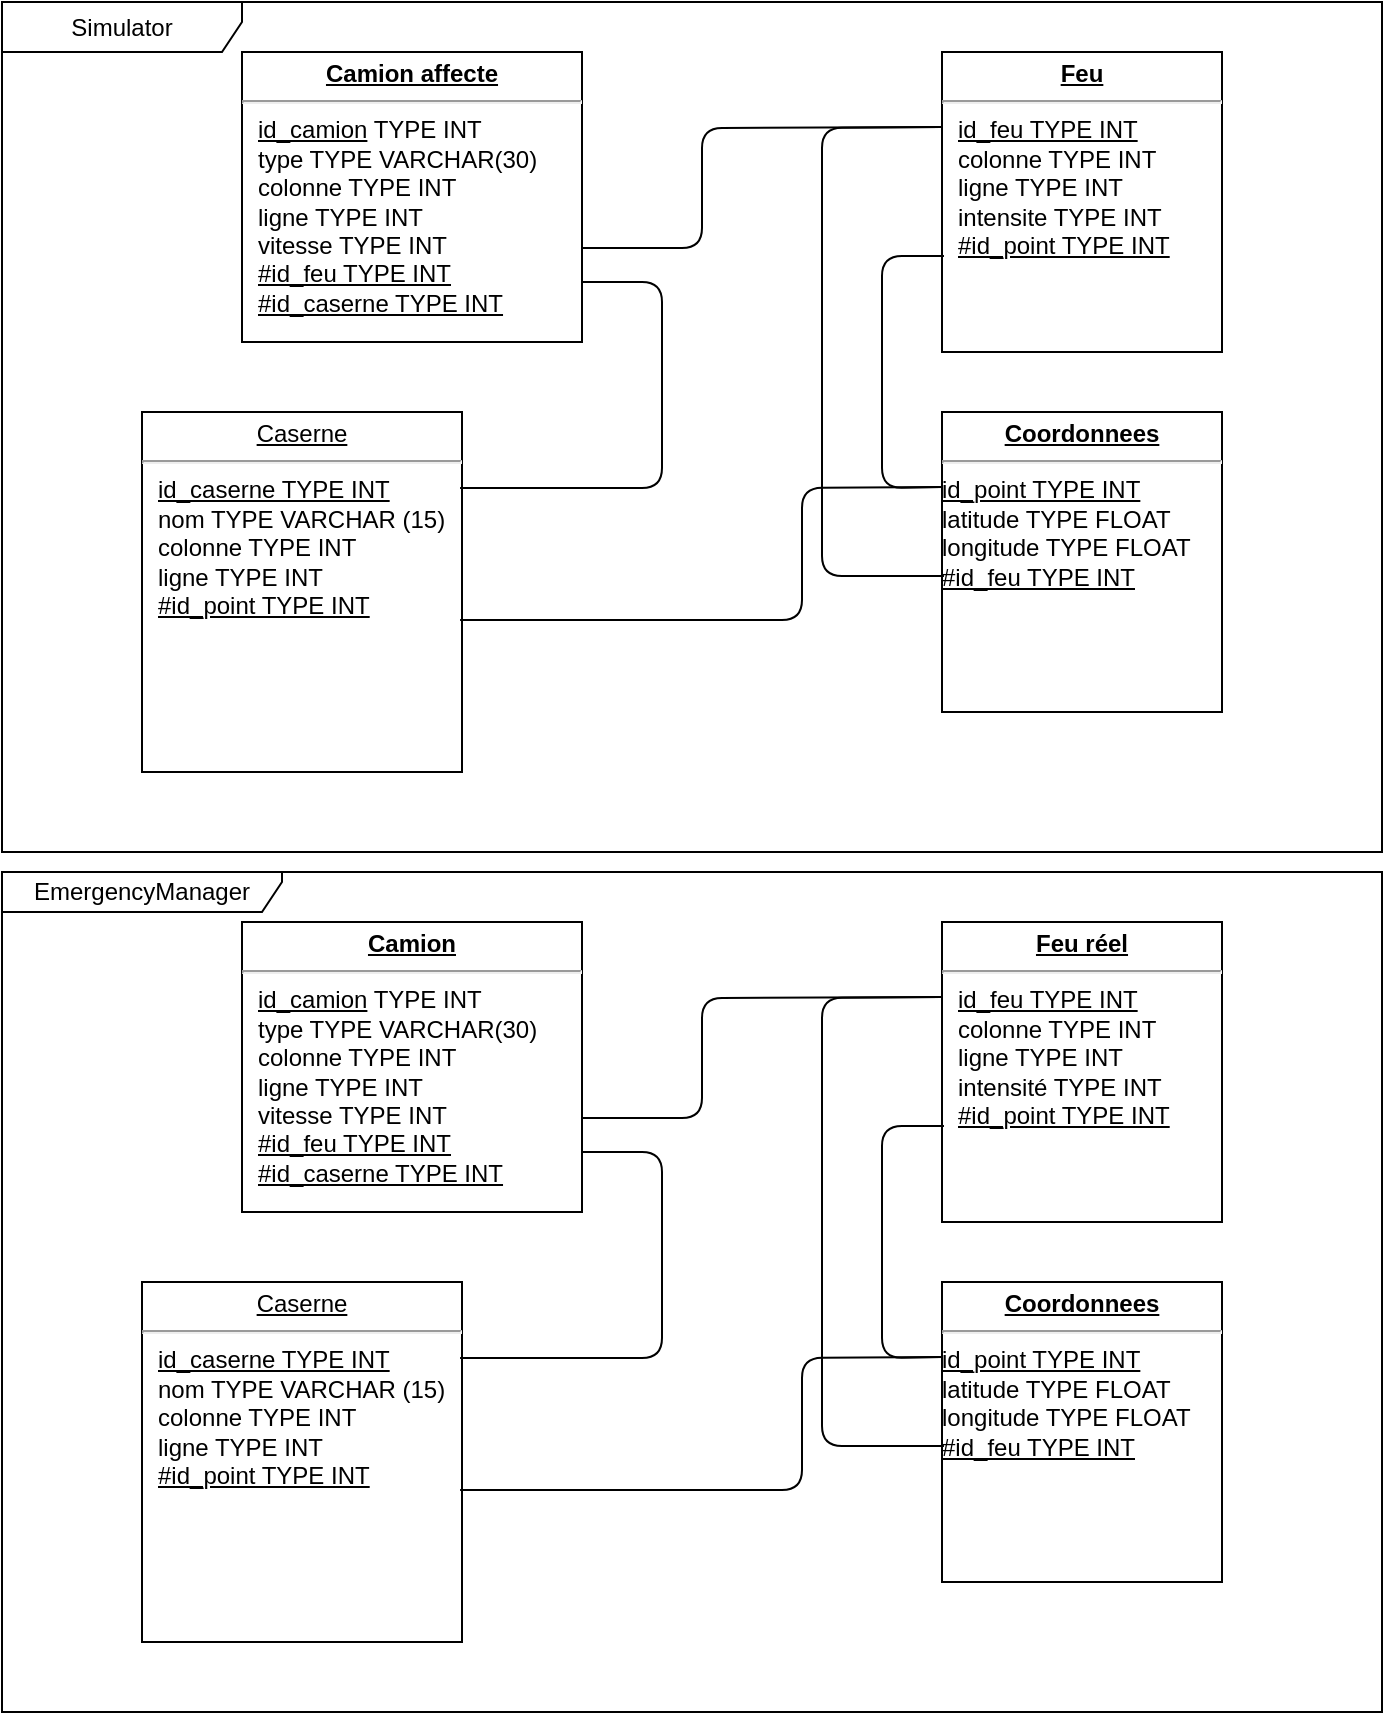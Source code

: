 <mxfile version="12.3.6" type="device" pages="1"><diagram name="Page-1" id="a7904f86-f2b4-8e86-fa97-74104820619b"><mxGraphModel dx="868" dy="457" grid="1" gridSize="10" guides="1" tooltips="1" connect="1" arrows="1" fold="1" page="1" pageScale="1" pageWidth="1100" pageHeight="850" background="#ffffff" math="0" shadow="0"><root><mxCell id="0"/><mxCell id="1" parent="0"/><mxCell id="psJKhmAI5H6ZOcK-ligz-28" value="EmergencyManager" style="shape=umlFrame;whiteSpace=wrap;html=1;width=140;height=20;" vertex="1" parent="1"><mxGeometry x="120" y="440" width="690" height="420" as="geometry"/></mxCell><mxCell id="psJKhmAI5H6ZOcK-ligz-29" value="Simulator" style="shape=umlFrame;whiteSpace=wrap;html=1;width=120;height=25;" vertex="1" parent="1"><mxGeometry x="120" y="5" width="690" height="425" as="geometry"/></mxCell><mxCell id="24794b860abc3c2d-20" value="&lt;p style=&quot;margin: 0px ; margin-top: 4px ; text-align: center ; text-decoration: underline&quot;&gt;&lt;b&gt;Camion affecte&lt;br&gt;&lt;/b&gt;&lt;/p&gt;&lt;hr&gt;&lt;p style=&quot;margin: 0px ; margin-left: 8px&quot;&gt;&lt;u&gt;id_camion&lt;/u&gt; TYPE INT&lt;br&gt;&lt;/p&gt;&lt;p style=&quot;margin: 0px ; margin-left: 8px&quot;&gt;type TYPE VARCHAR(30)&lt;/p&gt;&lt;p style=&quot;margin: 0px ; margin-left: 8px&quot;&gt;colonne TYPE INT&lt;/p&gt;&lt;p style=&quot;margin: 0px ; margin-left: 8px&quot;&gt;ligne TYPE INT&lt;/p&gt;&lt;p style=&quot;margin: 0px ; margin-left: 8px&quot;&gt;vitesse TYPE INT&lt;br&gt;&lt;/p&gt;&lt;p style=&quot;margin: 0px ; margin-left: 8px&quot;&gt;&lt;u&gt;#id_feu TYPE INT&lt;/u&gt;&lt;/p&gt;&lt;p style=&quot;margin: 0px ; margin-left: 8px&quot;&gt;&lt;u&gt;#id_caserne TYPE INT&lt;/u&gt;&lt;br&gt;&lt;/p&gt;&lt;p style=&quot;margin: 0px ; margin-left: 8px&quot;&gt;&lt;br&gt;&lt;/p&gt;" style="verticalAlign=top;align=left;overflow=fill;fontSize=12;fontFamily=Helvetica;html=1;rounded=0;shadow=0;comic=0;labelBackgroundColor=none;strokeWidth=1" parent="1" vertex="1"><mxGeometry x="240" y="30" width="170" height="145" as="geometry"/></mxCell><mxCell id="24794b860abc3c2d-21" value="&lt;p style=&quot;margin: 0px ; margin-top: 4px ; text-align: center ; text-decoration: underline&quot;&gt;Caserne &lt;br&gt;&lt;/p&gt;&lt;hr&gt;&lt;p style=&quot;margin: 0px ; margin-left: 8px&quot;&gt;&lt;u&gt;id_caserne TYPE INT&lt;/u&gt;&lt;/p&gt;&lt;p style=&quot;margin: 0px ; margin-left: 8px&quot;&gt;nom TYPE VARCHAR (15)&lt;/p&gt;&lt;p style=&quot;margin: 0px ; margin-left: 8px&quot;&gt;colonne TYPE INT&lt;/p&gt;&lt;p style=&quot;margin: 0px ; margin-left: 8px&quot;&gt;ligne TYPE INT&lt;/p&gt;&lt;p style=&quot;margin: 0px ; margin-left: 8px&quot;&gt;&lt;u&gt;#id_point TYPE INT&lt;/u&gt;&lt;br&gt;&lt;u&gt;&lt;/u&gt;&lt;/p&gt;&lt;p style=&quot;margin: 0px ; margin-left: 8px&quot;&gt;&lt;u&gt;&lt;/u&gt;&lt;br&gt;&lt;/p&gt;" style="verticalAlign=top;align=left;overflow=fill;fontSize=12;fontFamily=Helvetica;html=1;rounded=0;shadow=0;comic=0;labelBackgroundColor=none;strokeWidth=1" parent="1" vertex="1"><mxGeometry x="190" y="210" width="160" height="180" as="geometry"/></mxCell><mxCell id="24794b860abc3c2d-22" value="&lt;p style=&quot;margin: 0px ; margin-top: 4px ; text-align: center ; text-decoration: underline&quot;&gt;&lt;b&gt;Feu&lt;/b&gt;&lt;br&gt;&lt;/p&gt;&lt;hr&gt;&lt;p style=&quot;margin: 0px ; margin-left: 8px&quot;&gt;&lt;u&gt;id_feu TYPE INT&lt;/u&gt;&lt;br&gt;&lt;/p&gt;&lt;p style=&quot;margin: 0px ; margin-left: 8px&quot;&gt;colonne TYPE INT&lt;/p&gt;&lt;p style=&quot;margin: 0px ; margin-left: 8px&quot;&gt;ligne TYPE INT&lt;/p&gt;&lt;p style=&quot;margin: 0px ; margin-left: 8px&quot;&gt;intensite TYPE INT&lt;/p&gt;&lt;p style=&quot;margin: 0px ; margin-left: 8px&quot;&gt;&lt;u&gt;#id_point TYPE INT&lt;/u&gt;&lt;br&gt;&lt;/p&gt;" style="verticalAlign=top;align=left;overflow=fill;fontSize=12;fontFamily=Helvetica;html=1;rounded=0;shadow=0;comic=0;labelBackgroundColor=none;strokeWidth=1" parent="1" vertex="1"><mxGeometry x="590" y="30" width="140" height="150" as="geometry"/></mxCell><mxCell id="24794b860abc3c2d-25" value="&lt;p style=&quot;margin: 0px ; margin-top: 4px ; text-align: center ; text-decoration: underline&quot;&gt;&lt;b&gt;Coordonnees&lt;/b&gt;&lt;br&gt;&lt;/p&gt;&lt;hr&gt;&lt;div&gt;&lt;u&gt;id_point TYPE INT&lt;/u&gt;&lt;/div&gt;&lt;div&gt;latitude TYPE FLOAT&lt;/div&gt;&lt;div&gt;longitude TYPE FLOAT&lt;/div&gt;&lt;div&gt;&lt;u&gt;#id_feu TYPE INT&lt;br&gt;&lt;/u&gt;&lt;/div&gt;&lt;div&gt;&lt;br&gt;&lt;/div&gt;" style="verticalAlign=top;align=left;overflow=fill;fontSize=12;fontFamily=Helvetica;html=1;rounded=0;shadow=0;comic=0;labelBackgroundColor=none;strokeWidth=1" parent="1" vertex="1"><mxGeometry x="590" y="210" width="140" height="150" as="geometry"/></mxCell><mxCell id="psJKhmAI5H6ZOcK-ligz-4" value="" style="endArrow=none;html=1;entryX=0.994;entryY=0.211;entryDx=0;entryDy=0;entryPerimeter=0;" edge="1" parent="1" target="24794b860abc3c2d-21"><mxGeometry width="50" height="50" relative="1" as="geometry"><mxPoint x="410" y="145" as="sourcePoint"/><mxPoint x="240" y="415" as="targetPoint"/><Array as="points"><mxPoint x="450" y="145"/><mxPoint x="450" y="248"/></Array></mxGeometry></mxCell><mxCell id="psJKhmAI5H6ZOcK-ligz-5" value="" style="endArrow=none;html=1;entryX=0;entryY=0.25;entryDx=0;entryDy=0;exitX=0.007;exitY=0.547;exitDx=0;exitDy=0;exitPerimeter=0;" edge="1" parent="1" source="24794b860abc3c2d-25" target="24794b860abc3c2d-22"><mxGeometry width="50" height="50" relative="1" as="geometry"><mxPoint x="530" y="335" as="sourcePoint"/><mxPoint x="580" y="285" as="targetPoint"/><Array as="points"><mxPoint x="530" y="292"/><mxPoint x="530" y="68"/></Array></mxGeometry></mxCell><mxCell id="psJKhmAI5H6ZOcK-ligz-6" value="" style="endArrow=none;html=1;exitX=1;exitY=0.676;exitDx=0;exitDy=0;exitPerimeter=0;entryX=0;entryY=0.25;entryDx=0;entryDy=0;" edge="1" parent="1" source="24794b860abc3c2d-20" target="24794b860abc3c2d-22"><mxGeometry width="50" height="50" relative="1" as="geometry"><mxPoint x="470" y="105" as="sourcePoint"/><mxPoint x="550" y="65" as="targetPoint"/><Array as="points"><mxPoint x="470" y="128"/><mxPoint x="470" y="68"/></Array></mxGeometry></mxCell><mxCell id="psJKhmAI5H6ZOcK-ligz-15" value="" style="endArrow=none;html=1;exitX=0.994;exitY=0.578;exitDx=0;exitDy=0;exitPerimeter=0;entryX=0;entryY=0.25;entryDx=0;entryDy=0;" edge="1" parent="1" source="24794b860abc3c2d-21" target="24794b860abc3c2d-25"><mxGeometry width="50" height="50" relative="1" as="geometry"><mxPoint x="430" y="375" as="sourcePoint"/><mxPoint x="480" y="325" as="targetPoint"/><Array as="points"><mxPoint x="520" y="314"/><mxPoint x="520" y="248"/></Array></mxGeometry></mxCell><mxCell id="psJKhmAI5H6ZOcK-ligz-16" value="" style="endArrow=none;html=1;entryX=0;entryY=0.25;entryDx=0;entryDy=0;exitX=0.007;exitY=0.68;exitDx=0;exitDy=0;exitPerimeter=0;" edge="1" parent="1" source="24794b860abc3c2d-22" target="24794b860abc3c2d-25"><mxGeometry width="50" height="50" relative="1" as="geometry"><mxPoint x="450" y="315" as="sourcePoint"/><mxPoint x="500" y="265" as="targetPoint"/><Array as="points"><mxPoint x="560" y="132"/><mxPoint x="560" y="248"/></Array></mxGeometry></mxCell><mxCell id="psJKhmAI5H6ZOcK-ligz-17" value="&lt;p style=&quot;margin: 0px ; margin-top: 4px ; text-align: center ; text-decoration: underline&quot;&gt;&lt;b&gt;Camion&lt;/b&gt;&lt;/p&gt;&lt;hr&gt;&lt;p style=&quot;margin: 0px ; margin-left: 8px&quot;&gt;&lt;u&gt;id_camion&lt;/u&gt; TYPE INT&lt;br&gt;&lt;/p&gt;&lt;p style=&quot;margin: 0px ; margin-left: 8px&quot;&gt;type TYPE VARCHAR(30)&lt;/p&gt;&lt;p style=&quot;margin: 0px ; margin-left: 8px&quot;&gt;colonne TYPE INT&lt;/p&gt;&lt;p style=&quot;margin: 0px ; margin-left: 8px&quot;&gt;ligne TYPE INT&lt;/p&gt;&lt;p style=&quot;margin: 0px ; margin-left: 8px&quot;&gt;vitesse TYPE INT&lt;br&gt;&lt;/p&gt;&lt;p style=&quot;margin: 0px ; margin-left: 8px&quot;&gt;&lt;u&gt;#id_feu TYPE INT&lt;/u&gt;&lt;/p&gt;&lt;p style=&quot;margin: 0px ; margin-left: 8px&quot;&gt;&lt;u&gt;#id_caserne TYPE INT&lt;/u&gt;&lt;br&gt;&lt;/p&gt;&lt;p style=&quot;margin: 0px ; margin-left: 8px&quot;&gt;&lt;br&gt;&lt;/p&gt;" style="verticalAlign=top;align=left;overflow=fill;fontSize=12;fontFamily=Helvetica;html=1;rounded=0;shadow=0;comic=0;labelBackgroundColor=none;strokeWidth=1" vertex="1" parent="1"><mxGeometry x="240" y="465" width="170" height="145" as="geometry"/></mxCell><mxCell id="psJKhmAI5H6ZOcK-ligz-18" value="&lt;p style=&quot;margin: 0px ; margin-top: 4px ; text-align: center ; text-decoration: underline&quot;&gt;Caserne&lt;br&gt;&lt;/p&gt;&lt;hr&gt;&lt;p style=&quot;margin: 0px ; margin-left: 8px&quot;&gt;&lt;u&gt;id_caserne TYPE INT&lt;/u&gt;&lt;/p&gt;&lt;p style=&quot;margin: 0px ; margin-left: 8px&quot;&gt;nom TYPE VARCHAR (15)&lt;/p&gt;&lt;p style=&quot;margin: 0px ; margin-left: 8px&quot;&gt;colonne TYPE INT&lt;/p&gt;&lt;p style=&quot;margin: 0px ; margin-left: 8px&quot;&gt;ligne TYPE INT&lt;/p&gt;&lt;p style=&quot;margin: 0px ; margin-left: 8px&quot;&gt;&lt;u&gt;#id_point TYPE INT&lt;/u&gt;&lt;br&gt;&lt;u&gt;&lt;/u&gt;&lt;/p&gt;&lt;p style=&quot;margin: 0px ; margin-left: 8px&quot;&gt;&lt;u&gt;&lt;/u&gt;&lt;br&gt;&lt;/p&gt;" style="verticalAlign=top;align=left;overflow=fill;fontSize=12;fontFamily=Helvetica;html=1;rounded=0;shadow=0;comic=0;labelBackgroundColor=none;strokeWidth=1" vertex="1" parent="1"><mxGeometry x="190" y="645" width="160" height="180" as="geometry"/></mxCell><mxCell id="psJKhmAI5H6ZOcK-ligz-19" value="&lt;p style=&quot;margin: 0px ; margin-top: 4px ; text-align: center ; text-decoration: underline&quot;&gt;&lt;b&gt;Feu réel&lt;/b&gt;&lt;br&gt;&lt;/p&gt;&lt;hr&gt;&lt;p style=&quot;margin: 0px ; margin-left: 8px&quot;&gt;&lt;u&gt;id_feu TYPE INT&lt;/u&gt;&lt;br&gt;&lt;/p&gt;&lt;p style=&quot;margin: 0px ; margin-left: 8px&quot;&gt;colonne TYPE INT&lt;/p&gt;&lt;p style=&quot;margin: 0px ; margin-left: 8px&quot;&gt;ligne TYPE INT&lt;/p&gt;&lt;p style=&quot;margin: 0px ; margin-left: 8px&quot;&gt;intensité TYPE INT&lt;/p&gt;&lt;p style=&quot;margin: 0px ; margin-left: 8px&quot;&gt;&lt;u&gt;#id_point TYPE INT&lt;/u&gt;&lt;br&gt;&lt;/p&gt;" style="verticalAlign=top;align=left;overflow=fill;fontSize=12;fontFamily=Helvetica;html=1;rounded=0;shadow=0;comic=0;labelBackgroundColor=none;strokeWidth=1" vertex="1" parent="1"><mxGeometry x="590" y="465" width="140" height="150" as="geometry"/></mxCell><mxCell id="psJKhmAI5H6ZOcK-ligz-20" value="&lt;p style=&quot;margin: 0px ; margin-top: 4px ; text-align: center ; text-decoration: underline&quot;&gt;&lt;b&gt;Coordonnees&lt;/b&gt;&lt;br&gt;&lt;/p&gt;&lt;hr&gt;&lt;div&gt;&lt;u&gt;id_point TYPE INT&lt;/u&gt;&lt;/div&gt;&lt;div&gt;latitude TYPE FLOAT&lt;/div&gt;&lt;div&gt;longitude TYPE FLOAT&lt;/div&gt;&lt;div&gt;&lt;u&gt;#id_feu TYPE INT&lt;br&gt;&lt;/u&gt;&lt;/div&gt;&lt;div&gt;&lt;br&gt;&lt;/div&gt;" style="verticalAlign=top;align=left;overflow=fill;fontSize=12;fontFamily=Helvetica;html=1;rounded=0;shadow=0;comic=0;labelBackgroundColor=none;strokeWidth=1" vertex="1" parent="1"><mxGeometry x="590" y="645" width="140" height="150" as="geometry"/></mxCell><mxCell id="psJKhmAI5H6ZOcK-ligz-21" value="" style="endArrow=none;html=1;entryX=0.994;entryY=0.211;entryDx=0;entryDy=0;entryPerimeter=0;" edge="1" parent="1" target="psJKhmAI5H6ZOcK-ligz-18"><mxGeometry width="50" height="50" relative="1" as="geometry"><mxPoint x="410" y="580" as="sourcePoint"/><mxPoint x="240" y="850" as="targetPoint"/><Array as="points"><mxPoint x="450" y="580"/><mxPoint x="450" y="683"/></Array></mxGeometry></mxCell><mxCell id="psJKhmAI5H6ZOcK-ligz-22" value="" style="endArrow=none;html=1;entryX=0;entryY=0.25;entryDx=0;entryDy=0;exitX=0.007;exitY=0.547;exitDx=0;exitDy=0;exitPerimeter=0;" edge="1" parent="1" source="psJKhmAI5H6ZOcK-ligz-20" target="psJKhmAI5H6ZOcK-ligz-19"><mxGeometry width="50" height="50" relative="1" as="geometry"><mxPoint x="530" y="770" as="sourcePoint"/><mxPoint x="580" y="720" as="targetPoint"/><Array as="points"><mxPoint x="530" y="727"/><mxPoint x="530" y="503"/></Array></mxGeometry></mxCell><mxCell id="psJKhmAI5H6ZOcK-ligz-23" value="" style="endArrow=none;html=1;exitX=1;exitY=0.676;exitDx=0;exitDy=0;exitPerimeter=0;entryX=0;entryY=0.25;entryDx=0;entryDy=0;" edge="1" parent="1" source="psJKhmAI5H6ZOcK-ligz-17" target="psJKhmAI5H6ZOcK-ligz-19"><mxGeometry width="50" height="50" relative="1" as="geometry"><mxPoint x="470" y="540" as="sourcePoint"/><mxPoint x="550" y="500" as="targetPoint"/><Array as="points"><mxPoint x="470" y="563"/><mxPoint x="470" y="503"/></Array></mxGeometry></mxCell><mxCell id="psJKhmAI5H6ZOcK-ligz-24" value="" style="endArrow=none;html=1;exitX=0.994;exitY=0.578;exitDx=0;exitDy=0;exitPerimeter=0;entryX=0;entryY=0.25;entryDx=0;entryDy=0;" edge="1" parent="1" source="psJKhmAI5H6ZOcK-ligz-18" target="psJKhmAI5H6ZOcK-ligz-20"><mxGeometry width="50" height="50" relative="1" as="geometry"><mxPoint x="430" y="810" as="sourcePoint"/><mxPoint x="480" y="760" as="targetPoint"/><Array as="points"><mxPoint x="520" y="749"/><mxPoint x="520" y="683"/></Array></mxGeometry></mxCell><mxCell id="psJKhmAI5H6ZOcK-ligz-25" value="" style="endArrow=none;html=1;entryX=0;entryY=0.25;entryDx=0;entryDy=0;exitX=0.007;exitY=0.68;exitDx=0;exitDy=0;exitPerimeter=0;" edge="1" parent="1" source="psJKhmAI5H6ZOcK-ligz-19" target="psJKhmAI5H6ZOcK-ligz-20"><mxGeometry width="50" height="50" relative="1" as="geometry"><mxPoint x="450" y="750" as="sourcePoint"/><mxPoint x="500" y="700" as="targetPoint"/><Array as="points"><mxPoint x="560" y="567"/><mxPoint x="560" y="683"/></Array></mxGeometry></mxCell></root></mxGraphModel></diagram></mxfile>